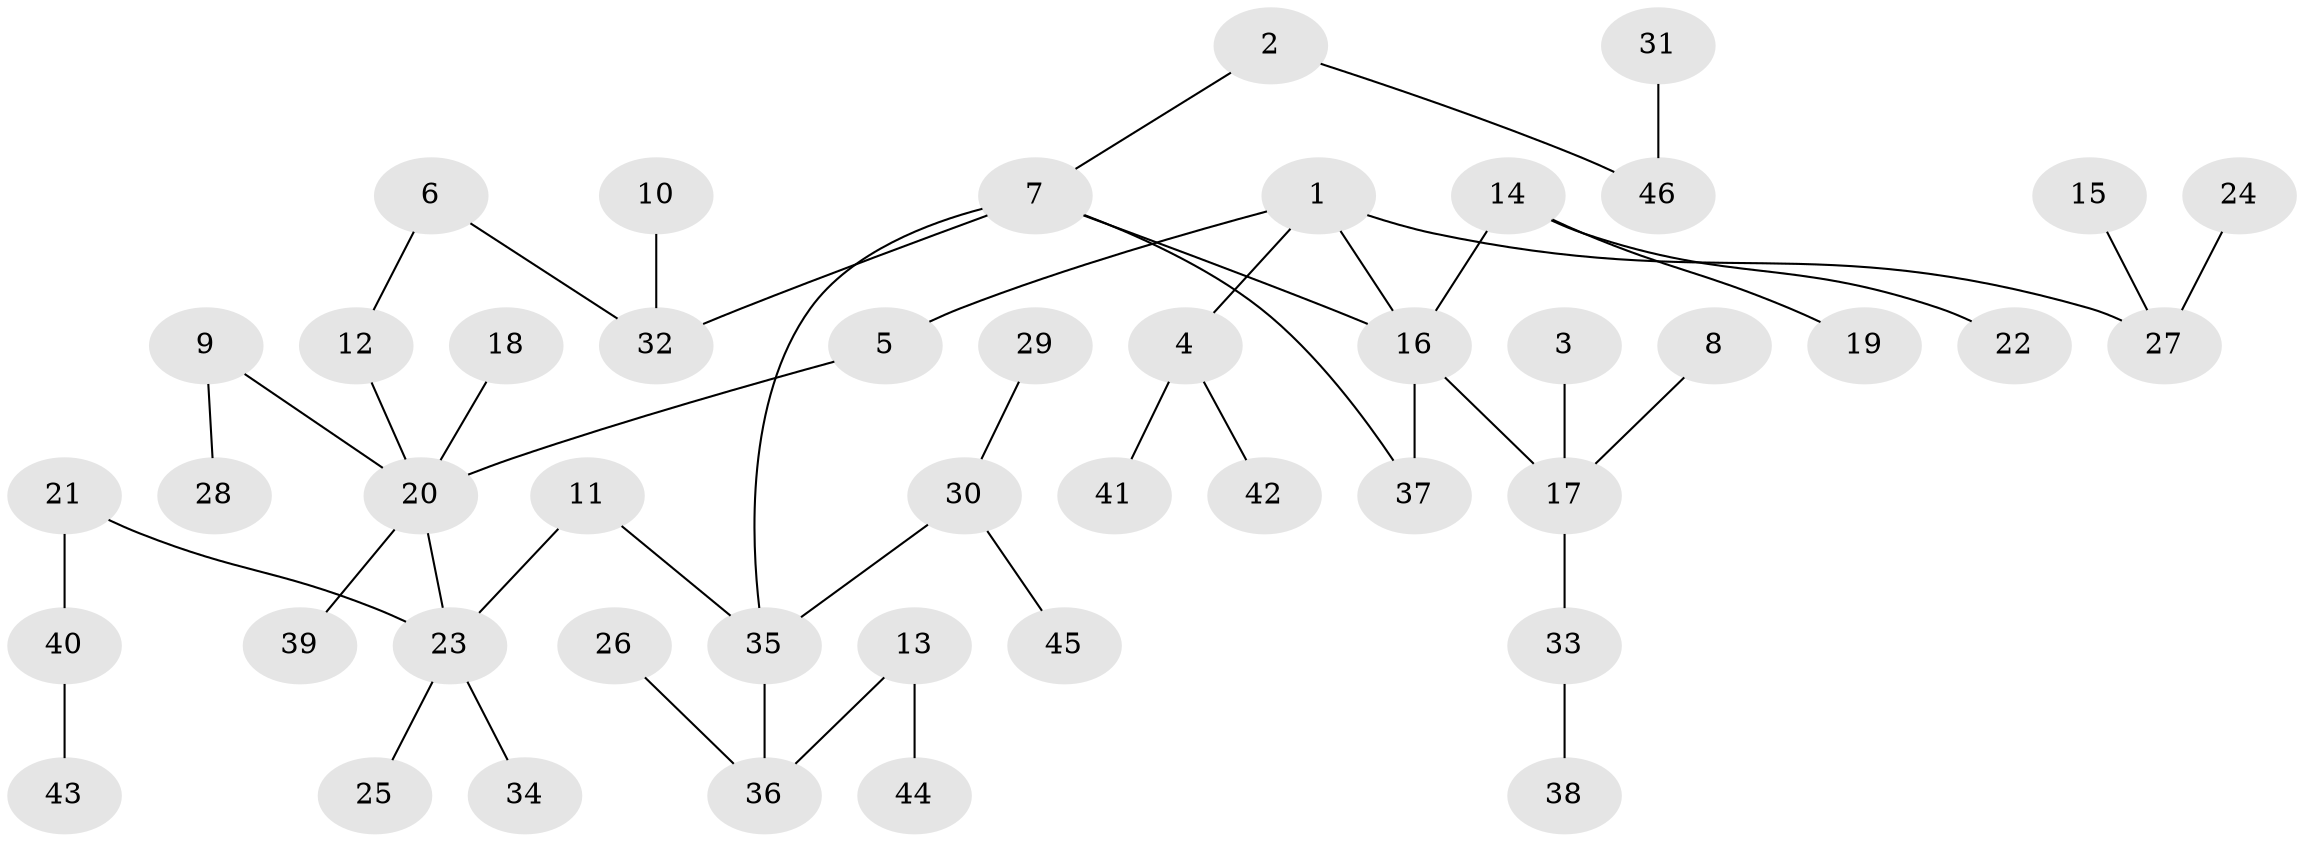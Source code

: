 // original degree distribution, {7: 0.03296703296703297, 4: 0.054945054945054944, 2: 0.24175824175824176, 3: 0.13186813186813187, 5: 0.02197802197802198, 6: 0.02197802197802198, 1: 0.4945054945054945}
// Generated by graph-tools (version 1.1) at 2025/36/03/04/25 23:36:09]
// undirected, 46 vertices, 48 edges
graph export_dot {
  node [color=gray90,style=filled];
  1;
  2;
  3;
  4;
  5;
  6;
  7;
  8;
  9;
  10;
  11;
  12;
  13;
  14;
  15;
  16;
  17;
  18;
  19;
  20;
  21;
  22;
  23;
  24;
  25;
  26;
  27;
  28;
  29;
  30;
  31;
  32;
  33;
  34;
  35;
  36;
  37;
  38;
  39;
  40;
  41;
  42;
  43;
  44;
  45;
  46;
  1 -- 4 [weight=1.0];
  1 -- 5 [weight=1.0];
  1 -- 16 [weight=1.0];
  1 -- 27 [weight=1.0];
  2 -- 7 [weight=1.0];
  2 -- 46 [weight=1.0];
  3 -- 17 [weight=1.0];
  4 -- 41 [weight=1.0];
  4 -- 42 [weight=1.0];
  5 -- 20 [weight=1.0];
  6 -- 12 [weight=1.0];
  6 -- 32 [weight=1.0];
  7 -- 16 [weight=1.0];
  7 -- 32 [weight=2.0];
  7 -- 35 [weight=1.0];
  7 -- 37 [weight=1.0];
  8 -- 17 [weight=1.0];
  9 -- 20 [weight=1.0];
  9 -- 28 [weight=1.0];
  10 -- 32 [weight=1.0];
  11 -- 23 [weight=1.0];
  11 -- 35 [weight=1.0];
  12 -- 20 [weight=1.0];
  13 -- 36 [weight=1.0];
  13 -- 44 [weight=1.0];
  14 -- 16 [weight=1.0];
  14 -- 19 [weight=1.0];
  14 -- 22 [weight=1.0];
  15 -- 27 [weight=1.0];
  16 -- 17 [weight=1.0];
  16 -- 37 [weight=1.0];
  17 -- 33 [weight=1.0];
  18 -- 20 [weight=1.0];
  20 -- 23 [weight=1.0];
  20 -- 39 [weight=1.0];
  21 -- 23 [weight=1.0];
  21 -- 40 [weight=1.0];
  23 -- 25 [weight=1.0];
  23 -- 34 [weight=1.0];
  24 -- 27 [weight=1.0];
  26 -- 36 [weight=1.0];
  29 -- 30 [weight=1.0];
  30 -- 35 [weight=1.0];
  30 -- 45 [weight=1.0];
  31 -- 46 [weight=1.0];
  33 -- 38 [weight=1.0];
  35 -- 36 [weight=1.0];
  40 -- 43 [weight=1.0];
}
